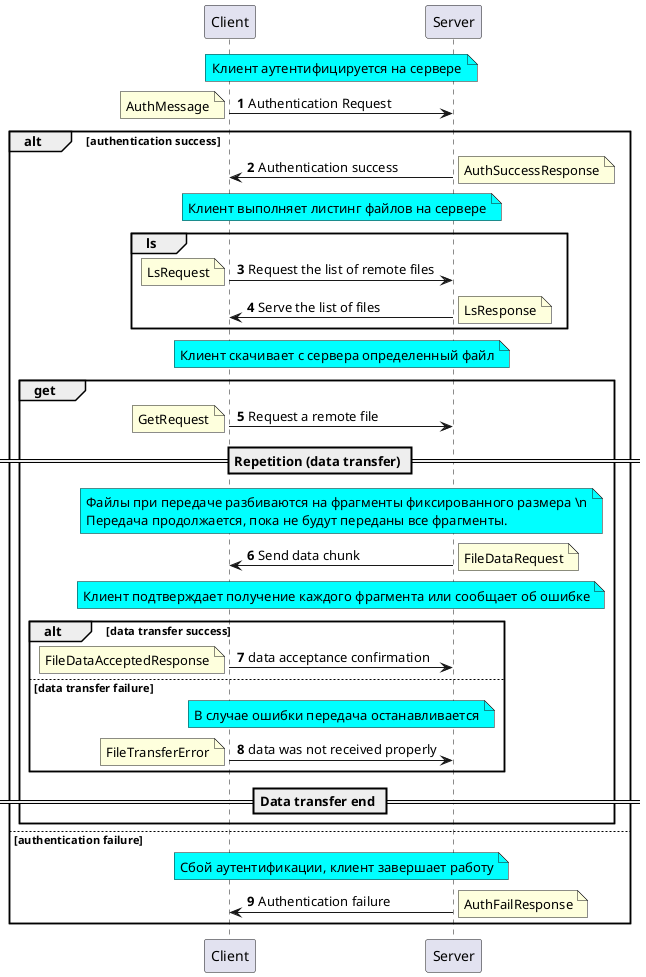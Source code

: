 @startuml
autonumber

note over Client, Server #aqua: Клиент аутентифицируется на сервере

Client -> Server : Authentication Request
note left: AuthMessage

alt authentication success
    Server -> Client: Authentication success
    note right: AuthSuccessResponse

    note over Server, Client #aqua
        Клиент выполняет листинг файлов на сервере
    end note

    group ls
        Client -> Server: Request the list of remote files
        note left: LsRequest

        Server -> Client: Serve the list of files
        note right: LsResponse
    end

    note over Server, Client #aqua
        Клиент скачивает с сервера определенный файл
    end note

    group get
        Client -> Server: Request a remote file
        note left: GetRequest

        == Repetition (data transfer) ==
            note over Server, Client #aqua
                Файлы при передаче разбиваются на фрагменты фиксированного размера \n
                Передача продолжается, пока не будут переданы все фрагменты.
            end note

            Server -> Client: Send data chunk
            note right: FileDataRequest

            note over Server, Client #aqua
                Клиент подтверждает получение каждого фрагмента или сообщает об ошибке
            end note

            alt data transfer success
                Client -> Server: data acceptance confirmation
                note left: FileDataAcceptedResponse
            else data transfer failure
                note over Server, Client #aqua: В случае ошибки передача останавливается

                Client -> Server: data was not received properly
                note left: FileTransferError
            end
        == Data transfer end ==
    end

else authentication failure
    note over Server, Client #aqua: Сбой аутентификации, клиент завершает работу

    Server -> Client: Authentication failure
    note right: AuthFailResponse
end

@enduml